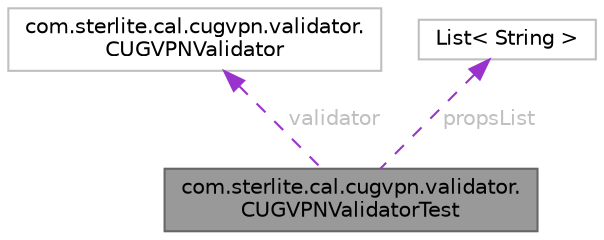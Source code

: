 digraph "com.sterlite.cal.cugvpn.validator.CUGVPNValidatorTest"
{
 // LATEX_PDF_SIZE
  bgcolor="transparent";
  edge [fontname=Helvetica,fontsize=10,labelfontname=Helvetica,labelfontsize=10];
  node [fontname=Helvetica,fontsize=10,shape=box,height=0.2,width=0.4];
  Node1 [id="Node000001",label="com.sterlite.cal.cugvpn.validator.\lCUGVPNValidatorTest",height=0.2,width=0.4,color="gray40", fillcolor="grey60", style="filled", fontcolor="black",tooltip=" "];
  Node2 -> Node1 [id="edge1_Node000001_Node000002",dir="back",color="darkorchid3",style="dashed",tooltip=" ",label=" validator",fontcolor="grey" ];
  Node2 [id="Node000002",label="com.sterlite.cal.cugvpn.validator.\lCUGVPNValidator",height=0.2,width=0.4,color="grey75", fillcolor="white", style="filled",URL="$classcom_1_1sterlite_1_1cal_1_1cugvpn_1_1validator_1_1_c_u_g_v_p_n_validator.html",tooltip=" "];
  Node3 -> Node1 [id="edge2_Node000001_Node000003",dir="back",color="darkorchid3",style="dashed",tooltip=" ",label=" propsList",fontcolor="grey" ];
  Node3 [id="Node000003",label="List\< String \>",height=0.2,width=0.4,color="grey75", fillcolor="white", style="filled",tooltip=" "];
}
